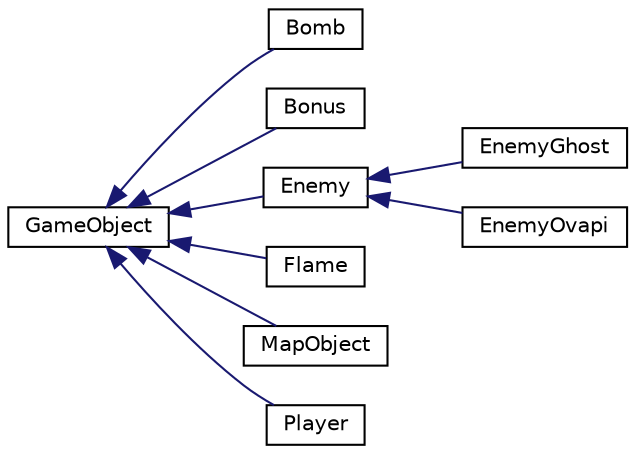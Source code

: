 digraph "Graphical Class Hierarchy"
{
 // LATEX_PDF_SIZE
  edge [fontname="Helvetica",fontsize="10",labelfontname="Helvetica",labelfontsize="10"];
  node [fontname="Helvetica",fontsize="10",shape=record];
  rankdir="LR";
  Node0 [label="GameObject",height=0.2,width=0.4,color="black", fillcolor="white", style="filled",URL="$classGameObject.html",tooltip="Base class for all entities in the game."];
  Node0 -> Node1 [dir="back",color="midnightblue",fontsize="10",style="solid",fontname="Helvetica"];
  Node1 [label="Bomb",height=0.2,width=0.4,color="black", fillcolor="white", style="filled",URL="$classBomb.html",tooltip="Class, which manages bomb placement for the Player, extends GameObject."];
  Node0 -> Node2 [dir="back",color="midnightblue",fontsize="10",style="solid",fontname="Helvetica"];
  Node2 [label="Bonus",height=0.2,width=0.4,color="black", fillcolor="white", style="filled",URL="$classBonus.html",tooltip="Class which defines a behaviour for bonuses. Bonus can be randomly spawned after the wall explosion...."];
  Node0 -> Node3 [dir="back",color="midnightblue",fontsize="10",style="solid",fontname="Helvetica"];
  Node3 [label="Enemy",height=0.2,width=0.4,color="black", fillcolor="white", style="filled",URL="$classEnemy.html",tooltip="Class for defining common behaviour for the enemy, extends GameObject."];
  Node3 -> Node4 [dir="back",color="midnightblue",fontsize="10",style="solid",fontname="Helvetica"];
  Node4 [label="EnemyGhost",height=0.2,width=0.4,color="black", fillcolor="white", style="filled",URL="$classEnemyGhost.html",tooltip="Enemy type which can walk through."];
  Node3 -> Node5 [dir="back",color="midnightblue",fontsize="10",style="solid",fontname="Helvetica"];
  Node5 [label="EnemyOvapi",height=0.2,width=0.4,color="black", fillcolor="white", style="filled",URL="$classEnemyOvapi.html",tooltip="Smart type of an Enemy, uses BFS to find the shortest path to a Player, extends Enemy."];
  Node0 -> Node6 [dir="back",color="midnightblue",fontsize="10",style="solid",fontname="Helvetica"];
  Node6 [label="Flame",height=0.2,width=0.4,color="black", fillcolor="white", style="filled",URL="$classFlame.html",tooltip="Class which describes a behaviour of a flame object, which is created after the bomb explosion,..."];
  Node0 -> Node7 [dir="back",color="midnightblue",fontsize="10",style="solid",fontname="Helvetica"];
  Node7 [label="MapObject",height=0.2,width=0.4,color="black", fillcolor="white", style="filled",URL="$classMapObject.html",tooltip="Class for map objects, extends GameObject."];
  Node0 -> Node8 [dir="back",color="midnightblue",fontsize="10",style="solid",fontname="Helvetica"];
  Node8 [label="Player",height=0.2,width=0.4,color="black", fillcolor="white", style="filled",URL="$classPlayer.html",tooltip="Class for defining player`s behaviour."];
}
